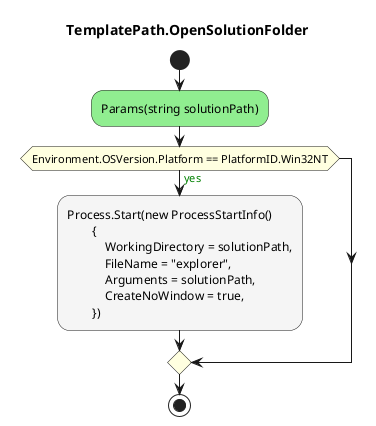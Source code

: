@startuml TemplatePath.OpenSolutionFolder
title TemplatePath.OpenSolutionFolder
start
#LightGreen:Params(string solutionPath);
#LightYellow:if (Environment.OSVersion.Platform == PlatformID.Win32NT) then (<color:green>yes)
        #WhiteSmoke:Process.Start(new ProcessStartInfo()
                {
                    WorkingDirectory = solutionPath,
                    FileName = "explorer",
                    Arguments = solutionPath,
                    CreateNoWindow = true,
                });
endif
stop
@enduml

